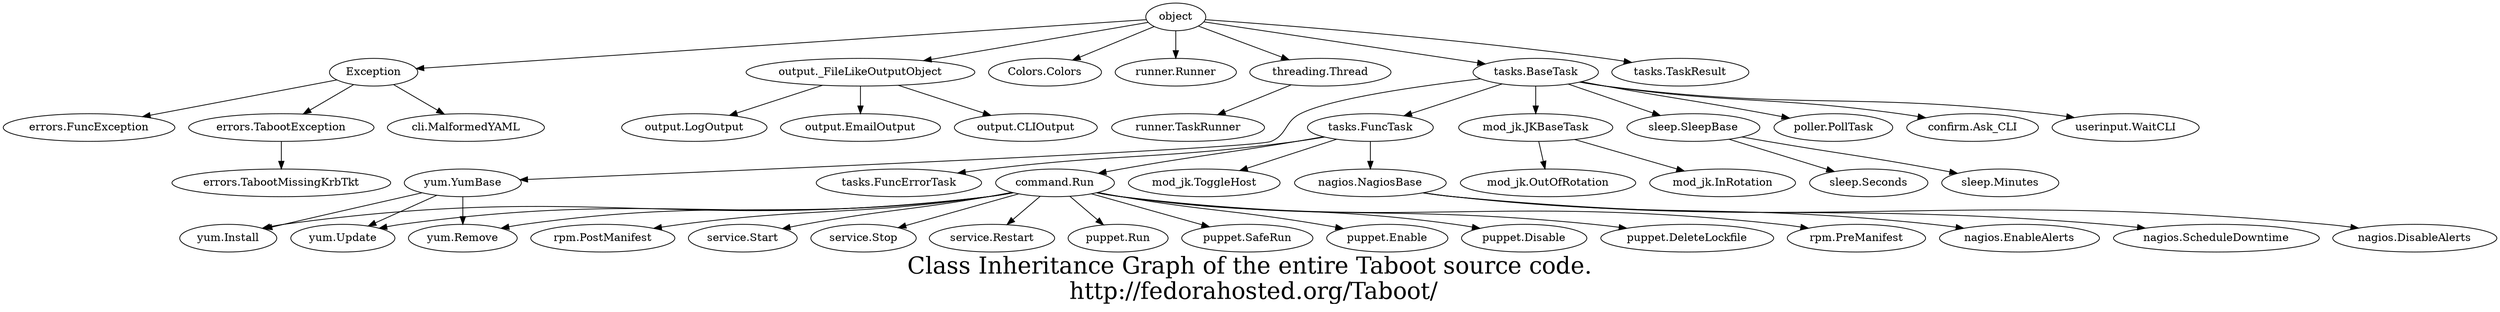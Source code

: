 // Last updated on: 2011-07-28 09:50:36
digraph objectgraph {
	fontsize=30;
	label="Class Inheritance Graph of the entire Taboot source code.\n http://fedorahosted.org/Taboot/";
	"Exception"->"cli.MalformedYAML";
	"Exception"->"errors.FuncException";
	"Exception"->"errors.TabootException";
	"tasks.FuncTask"->"tasks.FuncErrorTask";
	"tasks.FuncTask"->"command.Run";
	"tasks.FuncTask"->"mod_jk.ToggleHost";
	"tasks.FuncTask"->"nagios.NagiosBase";
	"mod_jk.JKBaseTask"->"mod_jk.OutOfRotation";
	"mod_jk.JKBaseTask"->"mod_jk.InRotation";
	"output._FileLikeOutputObject"->"output.CLIOutput";
	"output._FileLikeOutputObject"->"output.LogOutput";
	"output._FileLikeOutputObject"->"output.EmailOutput";
	"errors.TabootException"->"errors.TabootMissingKrbTkt";
	"object"->"Exception";
	"object"->"Colors.Colors";
	"object"->"output._FileLikeOutputObject";
	"object"->"runner.Runner";
	"object"->"threading.Thread";
	"object"->"tasks.BaseTask";
	"object"->"tasks.TaskResult";
	"threading.Thread"->"runner.TaskRunner";
	"sleep.SleepBase"->"sleep.Seconds";
	"sleep.SleepBase"->"sleep.Minutes";
	"command.Run"->"yum.Install";
	"command.Run"->"yum.Update";
	"command.Run"->"yum.Remove";
	"command.Run"->"service.Start";
	"command.Run"->"service.Stop";
	"command.Run"->"service.Restart";
	"command.Run"->"puppet.Run";
	"command.Run"->"puppet.SafeRun";
	"command.Run"->"puppet.Enable";
	"command.Run"->"puppet.Disable";
	"command.Run"->"puppet.DeleteLockfile";
	"command.Run"->"rpm.PreManifest";
	"command.Run"->"rpm.PostManifest";
	"nagios.NagiosBase"->"nagios.DisableAlerts";
	"nagios.NagiosBase"->"nagios.EnableAlerts";
	"nagios.NagiosBase"->"nagios.ScheduleDowntime";
	"yum.YumBase"->"yum.Install";
	"yum.YumBase"->"yum.Update";
	"yum.YumBase"->"yum.Remove";
	"tasks.BaseTask"->"tasks.FuncTask";
	"tasks.BaseTask"->"poller.PollTask";
	"tasks.BaseTask"->"yum.YumBase";
	"tasks.BaseTask"->"mod_jk.JKBaseTask";
	"tasks.BaseTask"->"confirm.Ask_CLI";
	"tasks.BaseTask"->"userinput.WaitCLI";
	"tasks.BaseTask"->"sleep.SleepBase";
}
